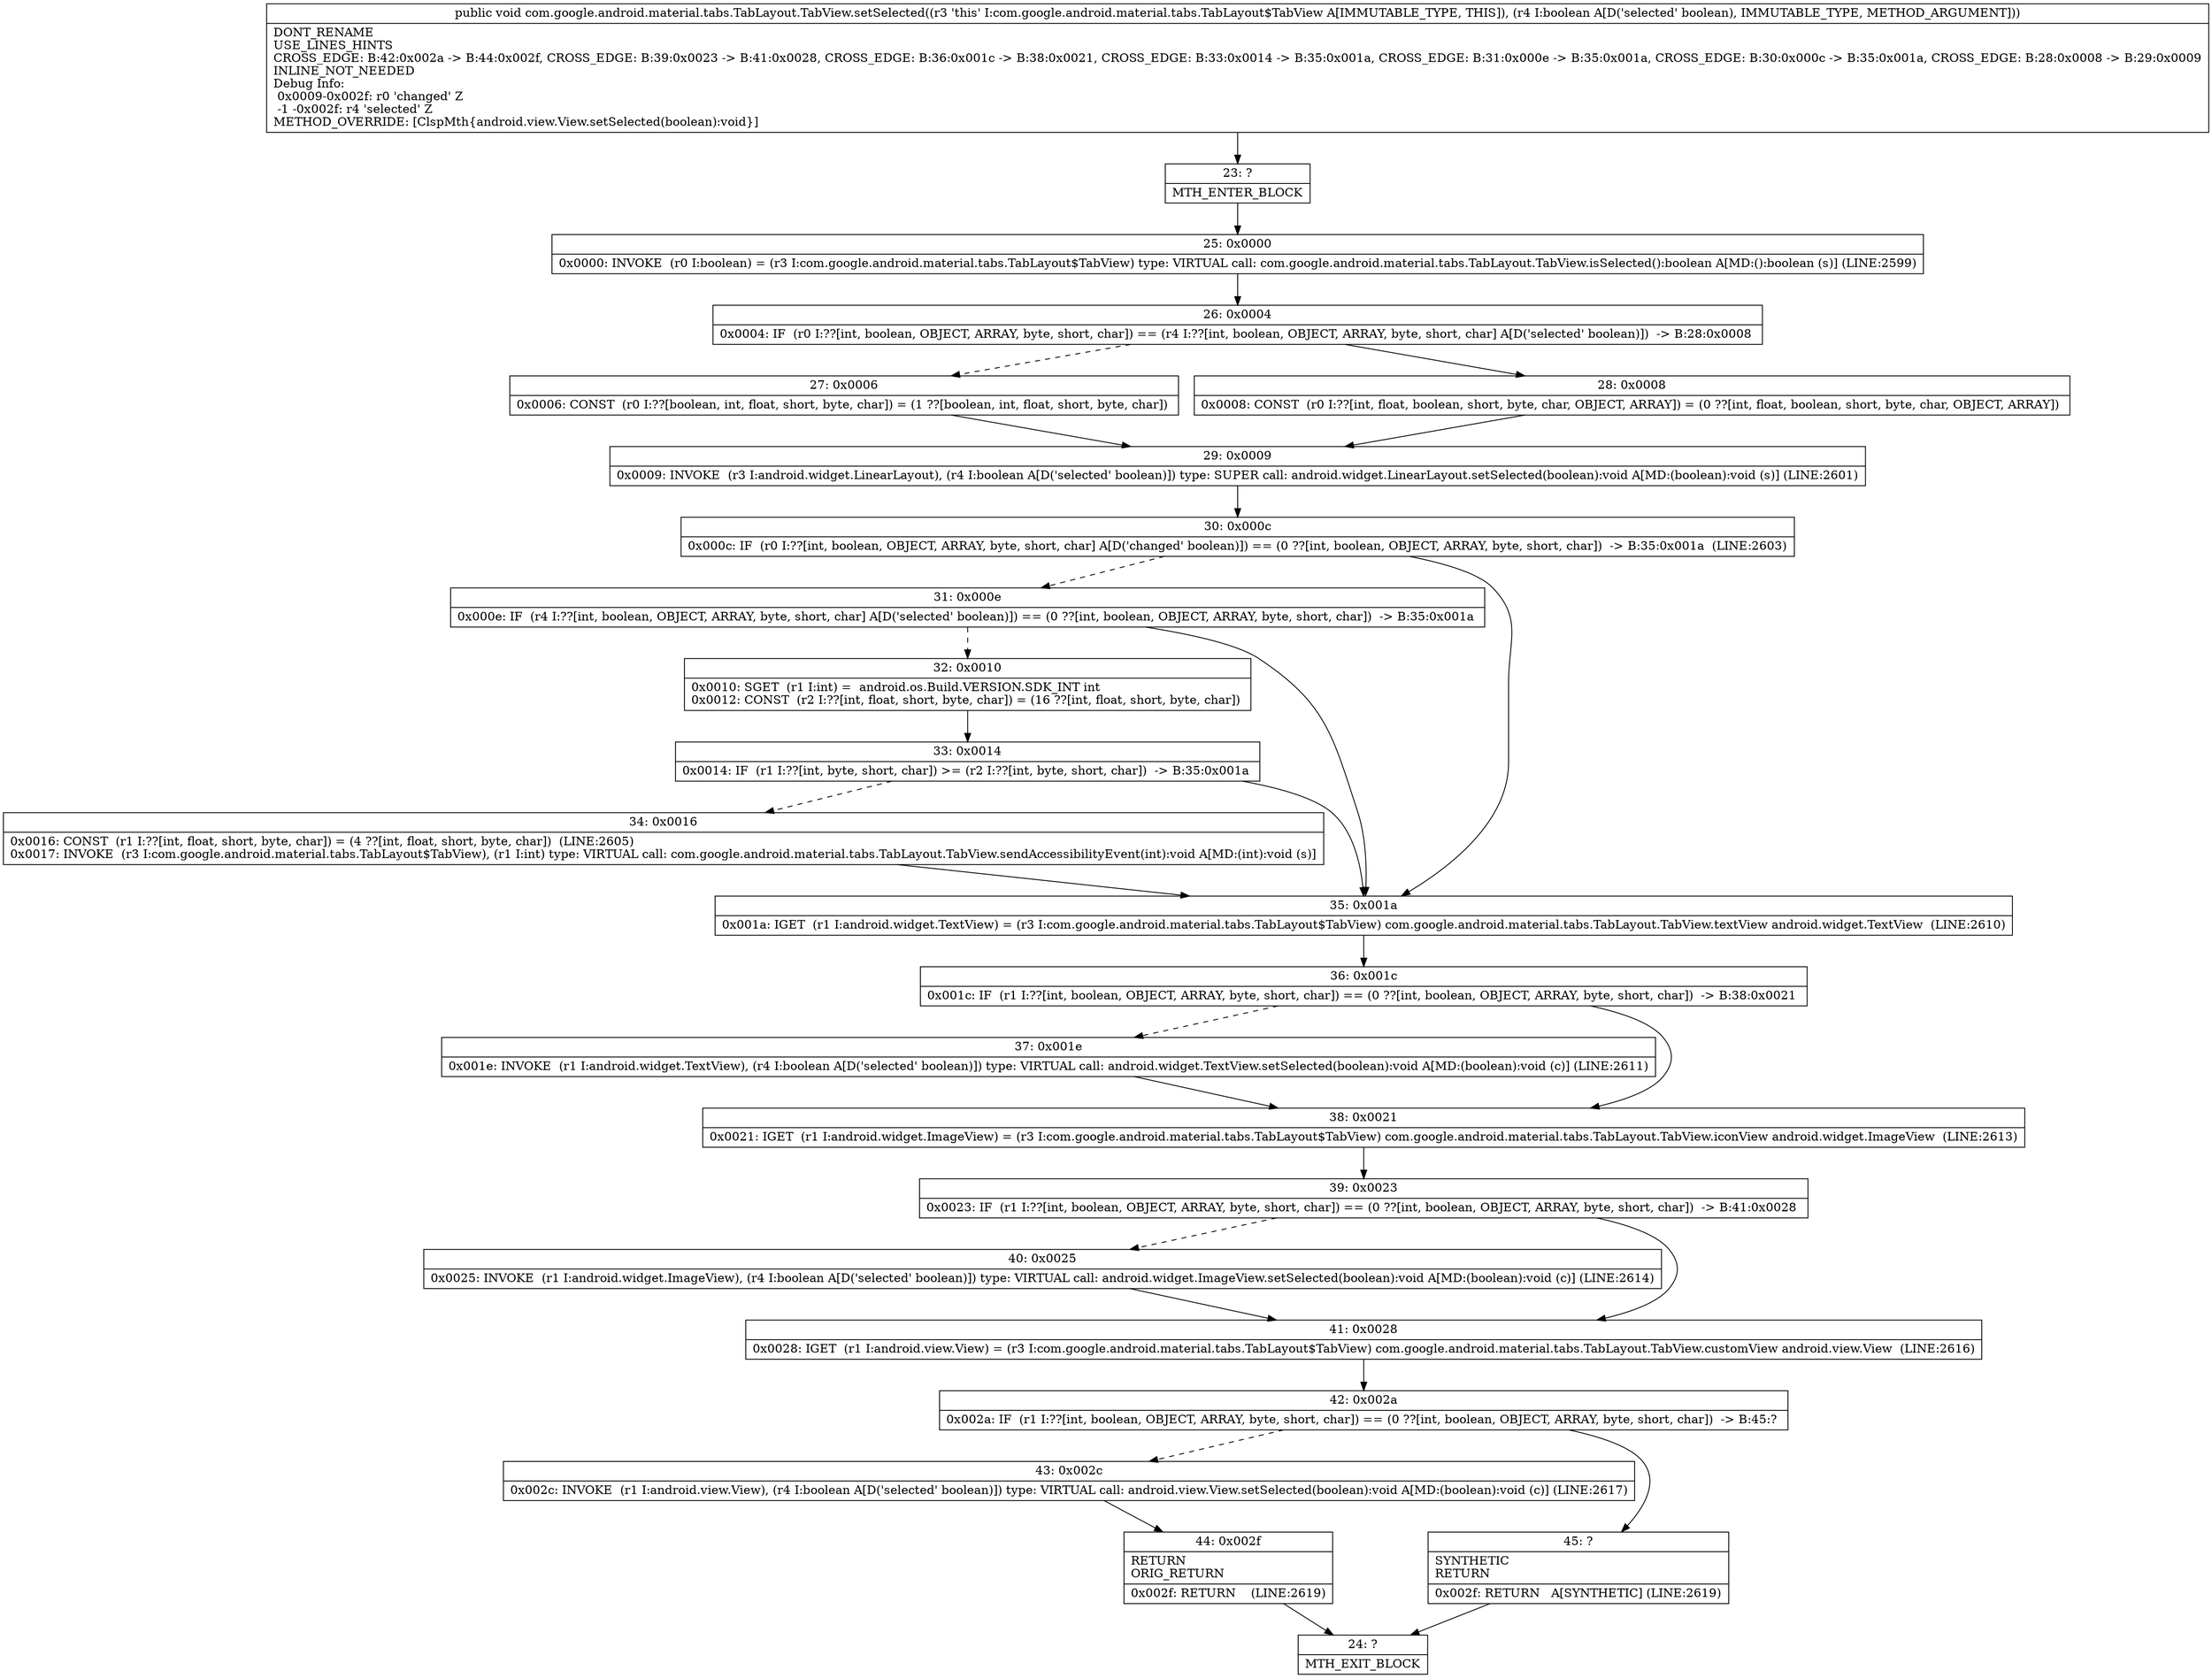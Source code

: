 digraph "CFG forcom.google.android.material.tabs.TabLayout.TabView.setSelected(Z)V" {
Node_23 [shape=record,label="{23\:\ ?|MTH_ENTER_BLOCK\l}"];
Node_25 [shape=record,label="{25\:\ 0x0000|0x0000: INVOKE  (r0 I:boolean) = (r3 I:com.google.android.material.tabs.TabLayout$TabView) type: VIRTUAL call: com.google.android.material.tabs.TabLayout.TabView.isSelected():boolean A[MD:():boolean (s)] (LINE:2599)\l}"];
Node_26 [shape=record,label="{26\:\ 0x0004|0x0004: IF  (r0 I:??[int, boolean, OBJECT, ARRAY, byte, short, char]) == (r4 I:??[int, boolean, OBJECT, ARRAY, byte, short, char] A[D('selected' boolean)])  \-\> B:28:0x0008 \l}"];
Node_27 [shape=record,label="{27\:\ 0x0006|0x0006: CONST  (r0 I:??[boolean, int, float, short, byte, char]) = (1 ??[boolean, int, float, short, byte, char]) \l}"];
Node_29 [shape=record,label="{29\:\ 0x0009|0x0009: INVOKE  (r3 I:android.widget.LinearLayout), (r4 I:boolean A[D('selected' boolean)]) type: SUPER call: android.widget.LinearLayout.setSelected(boolean):void A[MD:(boolean):void (s)] (LINE:2601)\l}"];
Node_30 [shape=record,label="{30\:\ 0x000c|0x000c: IF  (r0 I:??[int, boolean, OBJECT, ARRAY, byte, short, char] A[D('changed' boolean)]) == (0 ??[int, boolean, OBJECT, ARRAY, byte, short, char])  \-\> B:35:0x001a  (LINE:2603)\l}"];
Node_31 [shape=record,label="{31\:\ 0x000e|0x000e: IF  (r4 I:??[int, boolean, OBJECT, ARRAY, byte, short, char] A[D('selected' boolean)]) == (0 ??[int, boolean, OBJECT, ARRAY, byte, short, char])  \-\> B:35:0x001a \l}"];
Node_32 [shape=record,label="{32\:\ 0x0010|0x0010: SGET  (r1 I:int) =  android.os.Build.VERSION.SDK_INT int \l0x0012: CONST  (r2 I:??[int, float, short, byte, char]) = (16 ??[int, float, short, byte, char]) \l}"];
Node_33 [shape=record,label="{33\:\ 0x0014|0x0014: IF  (r1 I:??[int, byte, short, char]) \>= (r2 I:??[int, byte, short, char])  \-\> B:35:0x001a \l}"];
Node_34 [shape=record,label="{34\:\ 0x0016|0x0016: CONST  (r1 I:??[int, float, short, byte, char]) = (4 ??[int, float, short, byte, char])  (LINE:2605)\l0x0017: INVOKE  (r3 I:com.google.android.material.tabs.TabLayout$TabView), (r1 I:int) type: VIRTUAL call: com.google.android.material.tabs.TabLayout.TabView.sendAccessibilityEvent(int):void A[MD:(int):void (s)]\l}"];
Node_35 [shape=record,label="{35\:\ 0x001a|0x001a: IGET  (r1 I:android.widget.TextView) = (r3 I:com.google.android.material.tabs.TabLayout$TabView) com.google.android.material.tabs.TabLayout.TabView.textView android.widget.TextView  (LINE:2610)\l}"];
Node_36 [shape=record,label="{36\:\ 0x001c|0x001c: IF  (r1 I:??[int, boolean, OBJECT, ARRAY, byte, short, char]) == (0 ??[int, boolean, OBJECT, ARRAY, byte, short, char])  \-\> B:38:0x0021 \l}"];
Node_37 [shape=record,label="{37\:\ 0x001e|0x001e: INVOKE  (r1 I:android.widget.TextView), (r4 I:boolean A[D('selected' boolean)]) type: VIRTUAL call: android.widget.TextView.setSelected(boolean):void A[MD:(boolean):void (c)] (LINE:2611)\l}"];
Node_38 [shape=record,label="{38\:\ 0x0021|0x0021: IGET  (r1 I:android.widget.ImageView) = (r3 I:com.google.android.material.tabs.TabLayout$TabView) com.google.android.material.tabs.TabLayout.TabView.iconView android.widget.ImageView  (LINE:2613)\l}"];
Node_39 [shape=record,label="{39\:\ 0x0023|0x0023: IF  (r1 I:??[int, boolean, OBJECT, ARRAY, byte, short, char]) == (0 ??[int, boolean, OBJECT, ARRAY, byte, short, char])  \-\> B:41:0x0028 \l}"];
Node_40 [shape=record,label="{40\:\ 0x0025|0x0025: INVOKE  (r1 I:android.widget.ImageView), (r4 I:boolean A[D('selected' boolean)]) type: VIRTUAL call: android.widget.ImageView.setSelected(boolean):void A[MD:(boolean):void (c)] (LINE:2614)\l}"];
Node_41 [shape=record,label="{41\:\ 0x0028|0x0028: IGET  (r1 I:android.view.View) = (r3 I:com.google.android.material.tabs.TabLayout$TabView) com.google.android.material.tabs.TabLayout.TabView.customView android.view.View  (LINE:2616)\l}"];
Node_42 [shape=record,label="{42\:\ 0x002a|0x002a: IF  (r1 I:??[int, boolean, OBJECT, ARRAY, byte, short, char]) == (0 ??[int, boolean, OBJECT, ARRAY, byte, short, char])  \-\> B:45:? \l}"];
Node_43 [shape=record,label="{43\:\ 0x002c|0x002c: INVOKE  (r1 I:android.view.View), (r4 I:boolean A[D('selected' boolean)]) type: VIRTUAL call: android.view.View.setSelected(boolean):void A[MD:(boolean):void (c)] (LINE:2617)\l}"];
Node_44 [shape=record,label="{44\:\ 0x002f|RETURN\lORIG_RETURN\l|0x002f: RETURN    (LINE:2619)\l}"];
Node_24 [shape=record,label="{24\:\ ?|MTH_EXIT_BLOCK\l}"];
Node_45 [shape=record,label="{45\:\ ?|SYNTHETIC\lRETURN\l|0x002f: RETURN   A[SYNTHETIC] (LINE:2619)\l}"];
Node_28 [shape=record,label="{28\:\ 0x0008|0x0008: CONST  (r0 I:??[int, float, boolean, short, byte, char, OBJECT, ARRAY]) = (0 ??[int, float, boolean, short, byte, char, OBJECT, ARRAY]) \l}"];
MethodNode[shape=record,label="{public void com.google.android.material.tabs.TabLayout.TabView.setSelected((r3 'this' I:com.google.android.material.tabs.TabLayout$TabView A[IMMUTABLE_TYPE, THIS]), (r4 I:boolean A[D('selected' boolean), IMMUTABLE_TYPE, METHOD_ARGUMENT]))  | DONT_RENAME\lUSE_LINES_HINTS\lCROSS_EDGE: B:42:0x002a \-\> B:44:0x002f, CROSS_EDGE: B:39:0x0023 \-\> B:41:0x0028, CROSS_EDGE: B:36:0x001c \-\> B:38:0x0021, CROSS_EDGE: B:33:0x0014 \-\> B:35:0x001a, CROSS_EDGE: B:31:0x000e \-\> B:35:0x001a, CROSS_EDGE: B:30:0x000c \-\> B:35:0x001a, CROSS_EDGE: B:28:0x0008 \-\> B:29:0x0009\lINLINE_NOT_NEEDED\lDebug Info:\l  0x0009\-0x002f: r0 'changed' Z\l  \-1 \-0x002f: r4 'selected' Z\lMETHOD_OVERRIDE: [ClspMth\{android.view.View.setSelected(boolean):void\}]\l}"];
MethodNode -> Node_23;Node_23 -> Node_25;
Node_25 -> Node_26;
Node_26 -> Node_27[style=dashed];
Node_26 -> Node_28;
Node_27 -> Node_29;
Node_29 -> Node_30;
Node_30 -> Node_31[style=dashed];
Node_30 -> Node_35;
Node_31 -> Node_32[style=dashed];
Node_31 -> Node_35;
Node_32 -> Node_33;
Node_33 -> Node_34[style=dashed];
Node_33 -> Node_35;
Node_34 -> Node_35;
Node_35 -> Node_36;
Node_36 -> Node_37[style=dashed];
Node_36 -> Node_38;
Node_37 -> Node_38;
Node_38 -> Node_39;
Node_39 -> Node_40[style=dashed];
Node_39 -> Node_41;
Node_40 -> Node_41;
Node_41 -> Node_42;
Node_42 -> Node_43[style=dashed];
Node_42 -> Node_45;
Node_43 -> Node_44;
Node_44 -> Node_24;
Node_45 -> Node_24;
Node_28 -> Node_29;
}

